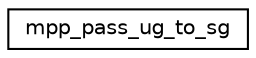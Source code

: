 digraph "Graphical Class Hierarchy"
{
 // INTERACTIVE_SVG=YES
 // LATEX_PDF_SIZE
  edge [fontname="Helvetica",fontsize="10",labelfontname="Helvetica",labelfontsize="10"];
  node [fontname="Helvetica",fontsize="10",shape=record];
  rankdir="LR";
  Node0 [label="mpp_pass_ug_to_sg",height=0.2,width=0.4,color="black", fillcolor="white", style="filled",URL="$interfacempp__domains__mod_1_1mpp__pass__ug__to__sg.html",tooltip=" "];
}
